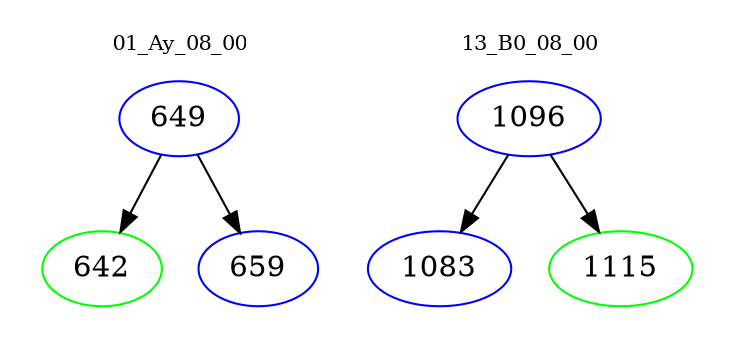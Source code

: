 digraph{
subgraph cluster_0 {
color = white
label = "01_Ay_08_00";
fontsize=10;
T0_649 [label="649", color="blue"]
T0_649 -> T0_642 [color="black"]
T0_642 [label="642", color="green"]
T0_649 -> T0_659 [color="black"]
T0_659 [label="659", color="blue"]
}
subgraph cluster_1 {
color = white
label = "13_B0_08_00";
fontsize=10;
T1_1096 [label="1096", color="blue"]
T1_1096 -> T1_1083 [color="black"]
T1_1083 [label="1083", color="blue"]
T1_1096 -> T1_1115 [color="black"]
T1_1115 [label="1115", color="green"]
}
}
